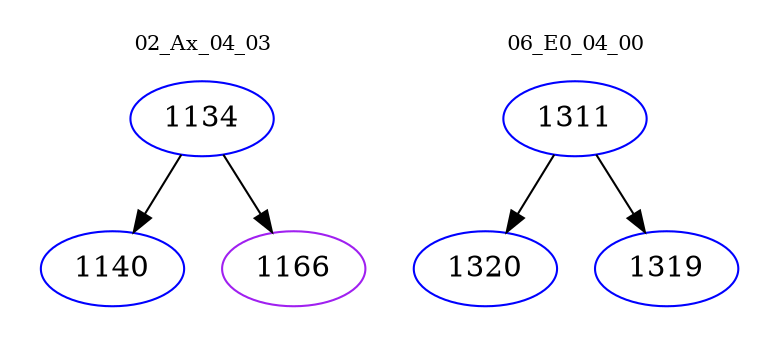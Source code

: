 digraph{
subgraph cluster_0 {
color = white
label = "02_Ax_04_03";
fontsize=10;
T0_1134 [label="1134", color="blue"]
T0_1134 -> T0_1140 [color="black"]
T0_1140 [label="1140", color="blue"]
T0_1134 -> T0_1166 [color="black"]
T0_1166 [label="1166", color="purple"]
}
subgraph cluster_1 {
color = white
label = "06_E0_04_00";
fontsize=10;
T1_1311 [label="1311", color="blue"]
T1_1311 -> T1_1320 [color="black"]
T1_1320 [label="1320", color="blue"]
T1_1311 -> T1_1319 [color="black"]
T1_1319 [label="1319", color="blue"]
}
}
